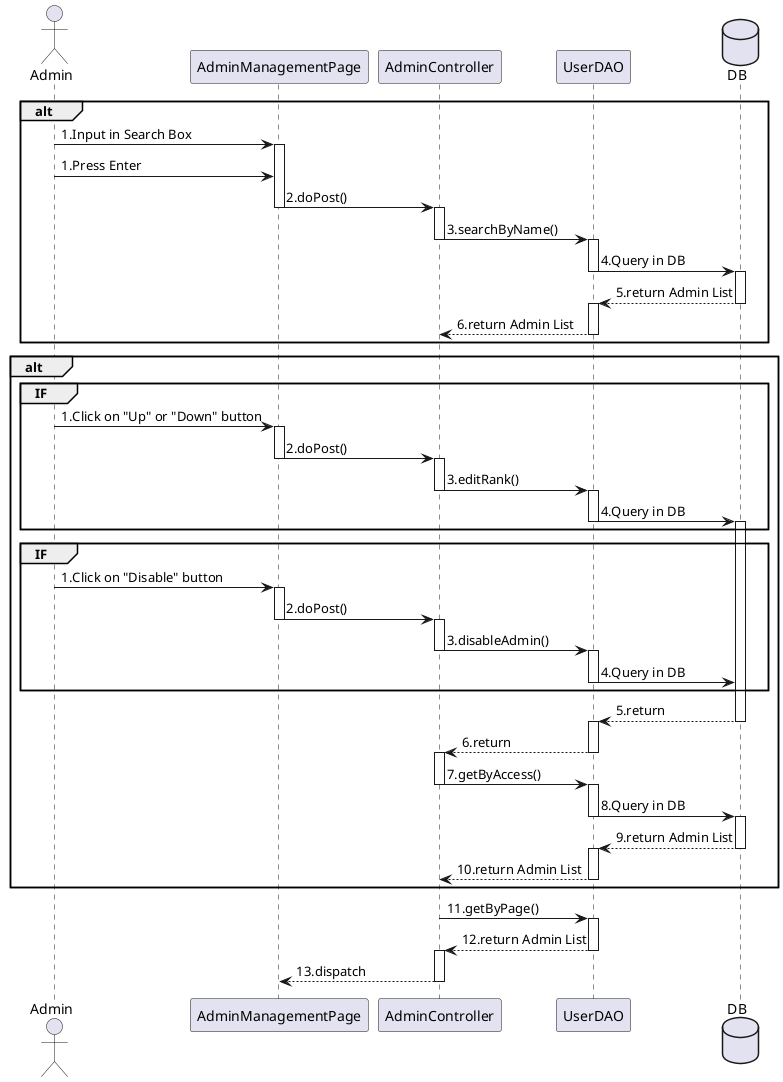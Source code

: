 @startuml

actor       Admin
participant AdminManagementPage
participant AdminController
participant UserDAO
database DB
alt
    Admin -> AdminManagementPage  ++: 1.Input in Search Box
    Admin -> AdminManagementPage  --: 1.Press Enter
    AdminManagementPage -> AdminController  --++: 2.doPost()
    AdminController -> UserDAO --++: 3.searchByName()
    UserDAO -> DB --++ : 4.Query in DB
    DB --> UserDAO --++: 5.return Admin List
    UserDAO --> AdminController --: 6.return Admin List
end
alt
    group IF
        Admin -> AdminManagementPage  --++: 1.Click on "Up" or "Down" button
        AdminManagementPage -> AdminController  --++: 2.doPost()
        AdminController -> UserDAO --++: 3.editRank()
        UserDAO -> DB --++: 4.Query in DB
    end
    group IF
        Admin -> AdminManagementPage  --++: 1.Click on "Disable" button
        AdminManagementPage -> AdminController  --++: 2.doPost()
        AdminController -> UserDAO --++: 3.disableAdmin()
        UserDAO -> DB -- : 4.Query in DB
    end
    DB --> UserDAO --++: 5.return
    UserDAO --> AdminController --++: 6.return
    AdminController -> UserDAO --++: 7.getByAccess()
    UserDAO -> DB --++ : 8.Query in DB
    DB --> UserDAO --++: 9.return Admin List
    UserDAO --> AdminController --: 10.return Admin List

end

AdminController -> UserDAO --++: 11.getByPage()
UserDAO --> AdminController --++: 12.return Admin List
AdminController --> AdminManagementPage --: 13.dispatch


@enduml